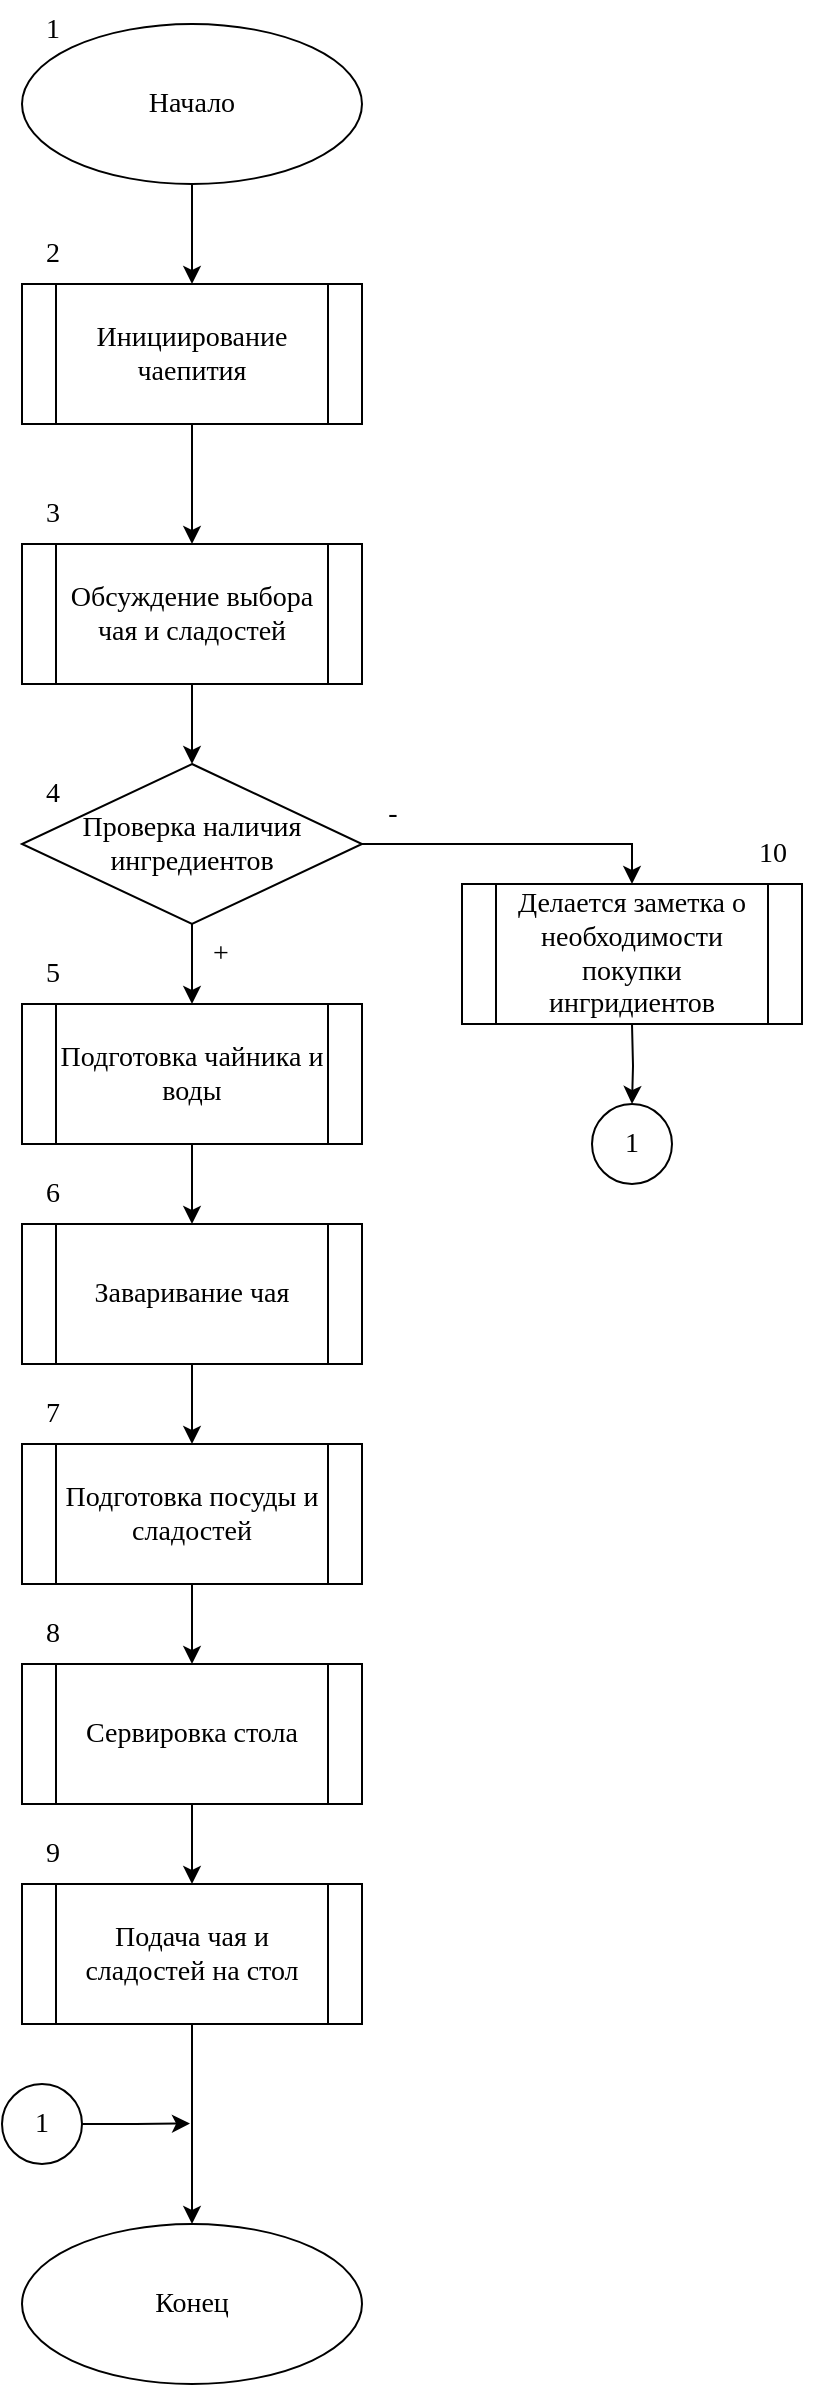 <mxfile version="24.7.17">
  <diagram name="Страница — 1" id="bYZE0OPvYA6As9BFmi9j">
    <mxGraphModel dx="1395" dy="740" grid="1" gridSize="10" guides="1" tooltips="1" connect="1" arrows="1" fold="1" page="1" pageScale="1" pageWidth="827" pageHeight="1169" math="0" shadow="0">
      <root>
        <mxCell id="0" />
        <mxCell id="1" parent="0" />
        <mxCell id="Qf1risRy8e0aRiJMWo-V-40" value="" style="edgeStyle=orthogonalEdgeStyle;rounded=0;orthogonalLoop=1;jettySize=auto;html=1;" edge="1" parent="1" source="Qf1risRy8e0aRiJMWo-V-1" target="Qf1risRy8e0aRiJMWo-V-39">
          <mxGeometry relative="1" as="geometry" />
        </mxCell>
        <mxCell id="Qf1risRy8e0aRiJMWo-V-1" value="&lt;div style=&quot;text-align: justify;&quot;&gt;Начало&lt;/div&gt;" style="ellipse;whiteSpace=wrap;html=1;fontFamily=Times New Roman;fontSize=14;" vertex="1" parent="1">
          <mxGeometry x="340" y="30" width="170" height="80" as="geometry" />
        </mxCell>
        <mxCell id="Qf1risRy8e0aRiJMWo-V-5" value="" style="edgeStyle=orthogonalEdgeStyle;rounded=0;orthogonalLoop=1;jettySize=auto;html=1;" edge="1" parent="1" source="Qf1risRy8e0aRiJMWo-V-2" target="Qf1risRy8e0aRiJMWo-V-4">
          <mxGeometry relative="1" as="geometry" />
        </mxCell>
        <mxCell id="Qf1risRy8e0aRiJMWo-V-2" value="&lt;div style=&quot;&quot;&gt;Обсуждение выбора чая и сладостей&lt;br&gt;&lt;/div&gt;" style="shape=process;whiteSpace=wrap;html=1;backgroundOutline=1;fontFamily=Times New Roman;fontSize=14;" vertex="1" parent="1">
          <mxGeometry x="340" y="290" width="170" height="70" as="geometry" />
        </mxCell>
        <mxCell id="Qf1risRy8e0aRiJMWo-V-7" value="" style="edgeStyle=orthogonalEdgeStyle;rounded=0;orthogonalLoop=1;jettySize=auto;html=1;" edge="1" parent="1" source="Qf1risRy8e0aRiJMWo-V-4" target="Qf1risRy8e0aRiJMWo-V-6">
          <mxGeometry relative="1" as="geometry" />
        </mxCell>
        <mxCell id="Qf1risRy8e0aRiJMWo-V-12" value="" style="edgeStyle=orthogonalEdgeStyle;rounded=0;orthogonalLoop=1;jettySize=auto;html=1;exitX=1;exitY=0.5;exitDx=0;exitDy=0;" edge="1" parent="1" source="Qf1risRy8e0aRiJMWo-V-4">
          <mxGeometry relative="1" as="geometry">
            <mxPoint x="645" y="460" as="targetPoint" />
            <Array as="points">
              <mxPoint x="645" y="440" />
            </Array>
          </mxGeometry>
        </mxCell>
        <mxCell id="Qf1risRy8e0aRiJMWo-V-4" value="Проверка наличия ингредиентов" style="rhombus;whiteSpace=wrap;html=1;fontFamily=Times New Roman;fontSize=14;" vertex="1" parent="1">
          <mxGeometry x="340" y="400" width="170" height="80" as="geometry" />
        </mxCell>
        <mxCell id="Qf1risRy8e0aRiJMWo-V-18" value="" style="edgeStyle=orthogonalEdgeStyle;rounded=0;orthogonalLoop=1;jettySize=auto;html=1;" edge="1" parent="1" source="Qf1risRy8e0aRiJMWo-V-6" target="Qf1risRy8e0aRiJMWo-V-17">
          <mxGeometry relative="1" as="geometry" />
        </mxCell>
        <mxCell id="Qf1risRy8e0aRiJMWo-V-6" value="Подготовка чайника и воды" style="shape=process;whiteSpace=wrap;html=1;backgroundOutline=1;fontFamily=Times New Roman;fontSize=14;" vertex="1" parent="1">
          <mxGeometry x="340" y="520" width="170" height="70" as="geometry" />
        </mxCell>
        <mxCell id="Qf1risRy8e0aRiJMWo-V-16" value="" style="edgeStyle=orthogonalEdgeStyle;rounded=0;orthogonalLoop=1;jettySize=auto;html=1;" edge="1" parent="1" target="Qf1risRy8e0aRiJMWo-V-15">
          <mxGeometry relative="1" as="geometry">
            <mxPoint x="645" y="530" as="sourcePoint" />
          </mxGeometry>
        </mxCell>
        <mxCell id="Qf1risRy8e0aRiJMWo-V-11" value="Делается заметка о необходимости покупки ингридиентов" style="shape=process;whiteSpace=wrap;html=1;backgroundOutline=1;fontFamily=Times New Roman;fontSize=14;" vertex="1" parent="1">
          <mxGeometry x="560" y="460" width="170" height="70" as="geometry" />
        </mxCell>
        <mxCell id="Qf1risRy8e0aRiJMWo-V-13" value="-" style="text;html=1;align=center;verticalAlign=middle;resizable=0;points=[];autosize=1;strokeColor=none;fillColor=none;fontFamily=Times New Roman;fontSize=14;" vertex="1" parent="1">
          <mxGeometry x="510" y="410" width="30" height="30" as="geometry" />
        </mxCell>
        <mxCell id="Qf1risRy8e0aRiJMWo-V-14" value="+" style="text;html=1;align=center;verticalAlign=middle;resizable=0;points=[];autosize=1;strokeColor=none;fillColor=none;fontFamily=Times New Roman;fontSize=14;" vertex="1" parent="1">
          <mxGeometry x="424" y="480" width="30" height="30" as="geometry" />
        </mxCell>
        <mxCell id="Qf1risRy8e0aRiJMWo-V-15" value="1" style="ellipse;whiteSpace=wrap;html=1;aspect=fixed;fontFamily=Times New Roman;fontSize=14;" vertex="1" parent="1">
          <mxGeometry x="625" y="570" width="40" height="40" as="geometry" />
        </mxCell>
        <mxCell id="Qf1risRy8e0aRiJMWo-V-21" value="" style="edgeStyle=orthogonalEdgeStyle;rounded=0;orthogonalLoop=1;jettySize=auto;html=1;" edge="1" parent="1" source="Qf1risRy8e0aRiJMWo-V-17" target="Qf1risRy8e0aRiJMWo-V-20">
          <mxGeometry relative="1" as="geometry" />
        </mxCell>
        <mxCell id="Qf1risRy8e0aRiJMWo-V-17" value="Заваривание чая" style="shape=process;whiteSpace=wrap;html=1;backgroundOutline=1;fontFamily=Times New Roman;fontSize=14;" vertex="1" parent="1">
          <mxGeometry x="340" y="630" width="170" height="70" as="geometry" />
        </mxCell>
        <mxCell id="Qf1risRy8e0aRiJMWo-V-26" value="" style="edgeStyle=orthogonalEdgeStyle;rounded=0;orthogonalLoop=1;jettySize=auto;html=1;" edge="1" parent="1" source="Qf1risRy8e0aRiJMWo-V-20" target="Qf1risRy8e0aRiJMWo-V-22">
          <mxGeometry relative="1" as="geometry" />
        </mxCell>
        <mxCell id="Qf1risRy8e0aRiJMWo-V-20" value="Подготовка посуды и сладостей" style="shape=process;whiteSpace=wrap;html=1;backgroundOutline=1;fontFamily=Times New Roman;fontSize=14;" vertex="1" parent="1">
          <mxGeometry x="340" y="740" width="170" height="70" as="geometry" />
        </mxCell>
        <mxCell id="Qf1risRy8e0aRiJMWo-V-27" value="" style="edgeStyle=orthogonalEdgeStyle;rounded=0;orthogonalLoop=1;jettySize=auto;html=1;" edge="1" parent="1" source="Qf1risRy8e0aRiJMWo-V-22" target="Qf1risRy8e0aRiJMWo-V-23">
          <mxGeometry relative="1" as="geometry" />
        </mxCell>
        <mxCell id="Qf1risRy8e0aRiJMWo-V-22" value="Сервировка стола" style="shape=process;whiteSpace=wrap;html=1;backgroundOutline=1;fontFamily=Times New Roman;fontSize=14;" vertex="1" parent="1">
          <mxGeometry x="340" y="850" width="170" height="70" as="geometry" />
        </mxCell>
        <mxCell id="Qf1risRy8e0aRiJMWo-V-28" value="" style="edgeStyle=orthogonalEdgeStyle;rounded=0;orthogonalLoop=1;jettySize=auto;html=1;" edge="1" parent="1" source="Qf1risRy8e0aRiJMWo-V-23" target="Qf1risRy8e0aRiJMWo-V-24">
          <mxGeometry relative="1" as="geometry" />
        </mxCell>
        <mxCell id="Qf1risRy8e0aRiJMWo-V-23" value="Подача чая и сладостей на стол" style="shape=process;whiteSpace=wrap;html=1;backgroundOutline=1;fontFamily=Times New Roman;fontSize=14;" vertex="1" parent="1">
          <mxGeometry x="340" y="960" width="170" height="70" as="geometry" />
        </mxCell>
        <mxCell id="Qf1risRy8e0aRiJMWo-V-24" value="&lt;div style=&quot;text-align: justify;&quot;&gt;Конец&lt;/div&gt;" style="ellipse;whiteSpace=wrap;html=1;fontFamily=Times New Roman;fontSize=14;" vertex="1" parent="1">
          <mxGeometry x="340" y="1130" width="170" height="80" as="geometry" />
        </mxCell>
        <mxCell id="Qf1risRy8e0aRiJMWo-V-29" style="edgeStyle=orthogonalEdgeStyle;rounded=0;orthogonalLoop=1;jettySize=auto;html=1;exitX=1;exitY=0.5;exitDx=0;exitDy=0;" edge="1" parent="1" source="Qf1risRy8e0aRiJMWo-V-25">
          <mxGeometry relative="1" as="geometry">
            <mxPoint x="424" y="1079.75" as="targetPoint" />
            <mxPoint x="374" y="1079.75" as="sourcePoint" />
            <Array as="points">
              <mxPoint x="397" y="1080" />
            </Array>
          </mxGeometry>
        </mxCell>
        <mxCell id="Qf1risRy8e0aRiJMWo-V-25" value="1" style="ellipse;whiteSpace=wrap;html=1;aspect=fixed;fontFamily=Times New Roman;fontSize=14;" vertex="1" parent="1">
          <mxGeometry x="330" y="1060" width="40" height="40" as="geometry" />
        </mxCell>
        <mxCell id="Qf1risRy8e0aRiJMWo-V-30" value="1" style="text;html=1;align=center;verticalAlign=middle;resizable=0;points=[];autosize=1;strokeColor=none;fillColor=none;fontFamily=Times New Roman;fontSize=14;" vertex="1" parent="1">
          <mxGeometry x="340" y="18" width="30" height="30" as="geometry" />
        </mxCell>
        <mxCell id="Qf1risRy8e0aRiJMWo-V-31" value="3" style="text;html=1;align=center;verticalAlign=middle;resizable=0;points=[];autosize=1;strokeColor=none;fillColor=none;fontFamily=Times New Roman;fontSize=14;" vertex="1" parent="1">
          <mxGeometry x="340" y="260" width="30" height="30" as="geometry" />
        </mxCell>
        <mxCell id="Qf1risRy8e0aRiJMWo-V-32" value="4" style="text;html=1;align=center;verticalAlign=middle;resizable=0;points=[];autosize=1;strokeColor=none;fillColor=none;fontFamily=Times New Roman;fontSize=14;" vertex="1" parent="1">
          <mxGeometry x="340" y="400" width="30" height="30" as="geometry" />
        </mxCell>
        <mxCell id="Qf1risRy8e0aRiJMWo-V-33" value="5" style="text;html=1;align=center;verticalAlign=middle;resizable=0;points=[];autosize=1;strokeColor=none;fillColor=none;fontFamily=Times New Roman;fontSize=14;" vertex="1" parent="1">
          <mxGeometry x="340" y="490" width="30" height="30" as="geometry" />
        </mxCell>
        <mxCell id="Qf1risRy8e0aRiJMWo-V-34" value="6" style="text;html=1;align=center;verticalAlign=middle;resizable=0;points=[];autosize=1;strokeColor=none;fillColor=none;fontFamily=Times New Roman;fontSize=14;" vertex="1" parent="1">
          <mxGeometry x="340" y="600" width="30" height="30" as="geometry" />
        </mxCell>
        <mxCell id="Qf1risRy8e0aRiJMWo-V-35" value="7" style="text;html=1;align=center;verticalAlign=middle;resizable=0;points=[];autosize=1;strokeColor=none;fillColor=none;fontFamily=Times New Roman;fontSize=14;" vertex="1" parent="1">
          <mxGeometry x="340" y="710" width="30" height="30" as="geometry" />
        </mxCell>
        <mxCell id="Qf1risRy8e0aRiJMWo-V-36" value="8" style="text;html=1;align=center;verticalAlign=middle;resizable=0;points=[];autosize=1;strokeColor=none;fillColor=none;fontFamily=Times New Roman;fontSize=14;" vertex="1" parent="1">
          <mxGeometry x="340" y="820" width="30" height="30" as="geometry" />
        </mxCell>
        <mxCell id="Qf1risRy8e0aRiJMWo-V-37" value="9" style="text;html=1;align=center;verticalAlign=middle;resizable=0;points=[];autosize=1;strokeColor=none;fillColor=none;fontFamily=Times New Roman;fontSize=14;" vertex="1" parent="1">
          <mxGeometry x="340" y="930" width="30" height="30" as="geometry" />
        </mxCell>
        <mxCell id="Qf1risRy8e0aRiJMWo-V-38" value="10" style="text;html=1;align=center;verticalAlign=middle;resizable=0;points=[];autosize=1;strokeColor=none;fillColor=none;fontFamily=Times New Roman;fontSize=14;" vertex="1" parent="1">
          <mxGeometry x="695" y="430" width="40" height="30" as="geometry" />
        </mxCell>
        <mxCell id="Qf1risRy8e0aRiJMWo-V-41" value="" style="edgeStyle=orthogonalEdgeStyle;rounded=0;orthogonalLoop=1;jettySize=auto;html=1;" edge="1" parent="1" source="Qf1risRy8e0aRiJMWo-V-39" target="Qf1risRy8e0aRiJMWo-V-2">
          <mxGeometry relative="1" as="geometry" />
        </mxCell>
        <mxCell id="Qf1risRy8e0aRiJMWo-V-39" value="&lt;div style=&quot;&quot;&gt;Инициирование чаепития&lt;br&gt;&lt;/div&gt;" style="shape=process;whiteSpace=wrap;html=1;backgroundOutline=1;fontFamily=Times New Roman;fontSize=14;" vertex="1" parent="1">
          <mxGeometry x="340" y="160" width="170" height="70" as="geometry" />
        </mxCell>
        <mxCell id="Qf1risRy8e0aRiJMWo-V-42" value="2" style="text;html=1;align=center;verticalAlign=middle;resizable=0;points=[];autosize=1;strokeColor=none;fillColor=none;fontFamily=Times New Roman;fontSize=14;" vertex="1" parent="1">
          <mxGeometry x="340" y="130" width="30" height="30" as="geometry" />
        </mxCell>
      </root>
    </mxGraphModel>
  </diagram>
</mxfile>
